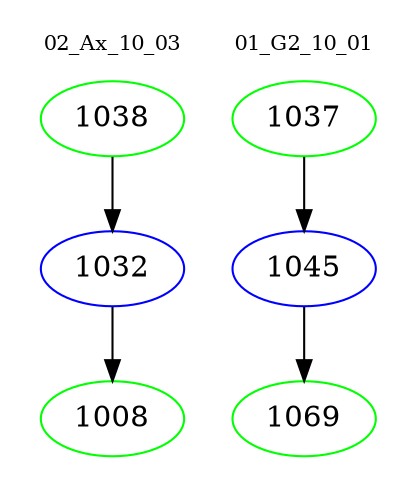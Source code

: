 digraph{
subgraph cluster_0 {
color = white
label = "02_Ax_10_03";
fontsize=10;
T0_1038 [label="1038", color="green"]
T0_1038 -> T0_1032 [color="black"]
T0_1032 [label="1032", color="blue"]
T0_1032 -> T0_1008 [color="black"]
T0_1008 [label="1008", color="green"]
}
subgraph cluster_1 {
color = white
label = "01_G2_10_01";
fontsize=10;
T1_1037 [label="1037", color="green"]
T1_1037 -> T1_1045 [color="black"]
T1_1045 [label="1045", color="blue"]
T1_1045 -> T1_1069 [color="black"]
T1_1069 [label="1069", color="green"]
}
}
